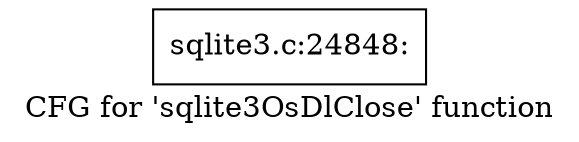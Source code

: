 digraph "CFG for 'sqlite3OsDlClose' function" {
	label="CFG for 'sqlite3OsDlClose' function";

	Node0x55c0f872cee0 [shape=record,label="{sqlite3.c:24848:}"];
}
